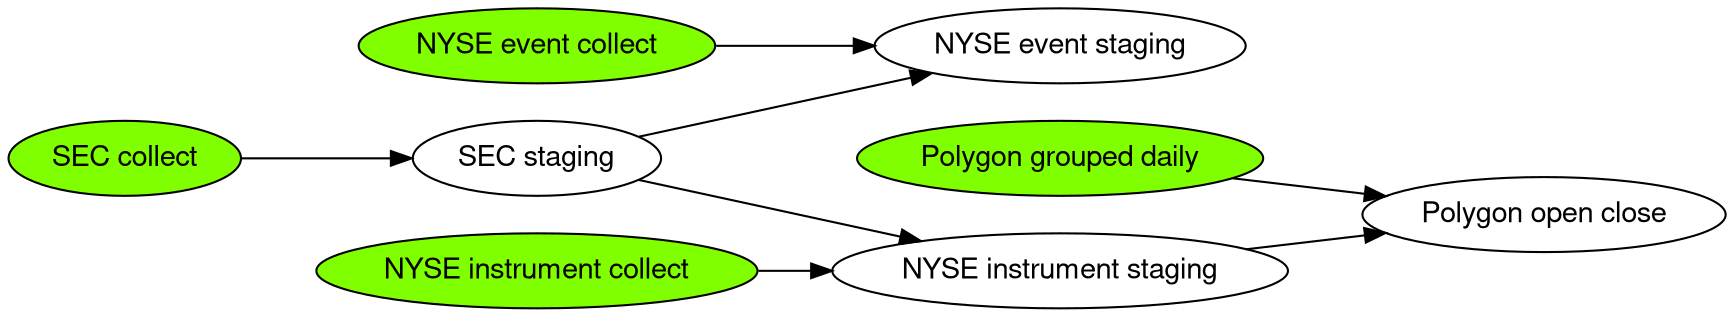digraph regexp { 
 fontname="Helvetica,Arial,sans-serif"
 node [fontname="Helvetica,Arial,sans-serif"]
 rankdir="LR";
 NyseEventsCollect      [label="NYSE event collect", style=filled, fillcolor=chartreuse];
 n1                     [label="NYSE event staging"];
 NyseInstrumentsCollect [label="NYSE instrument collect", style=filled, fillcolor=chartreuse];
 NyseInstrumentsStage   [label="NYSE instrument staging"];
 SecCompaniesCollect    [label="SEC collect", style=filled, fillcolor=chartreuse];
 SecCompaniesStage      [label="SEC staging"];
 PolygonGroupedDaily    [label="Polygon grouped daily", style=filled, fillcolor=chartreuse];
 PolygonOpenClose       [label="Polygon open close"];

 NyseEventsCollect -> n1
 NyseInstrumentsCollect -> NyseInstrumentsStage
 SecCompaniesCollect -> SecCompaniesStage
 SecCompaniesStage -> NyseInstrumentsStage
 SecCompaniesStage -> n1
 PolygonGroupedDaily -> PolygonOpenClose
 NyseInstrumentsStage -> PolygonOpenClose
 }
//sudo apt install graphviz
//dot -Tsvg dependencies.dot > output.svg







